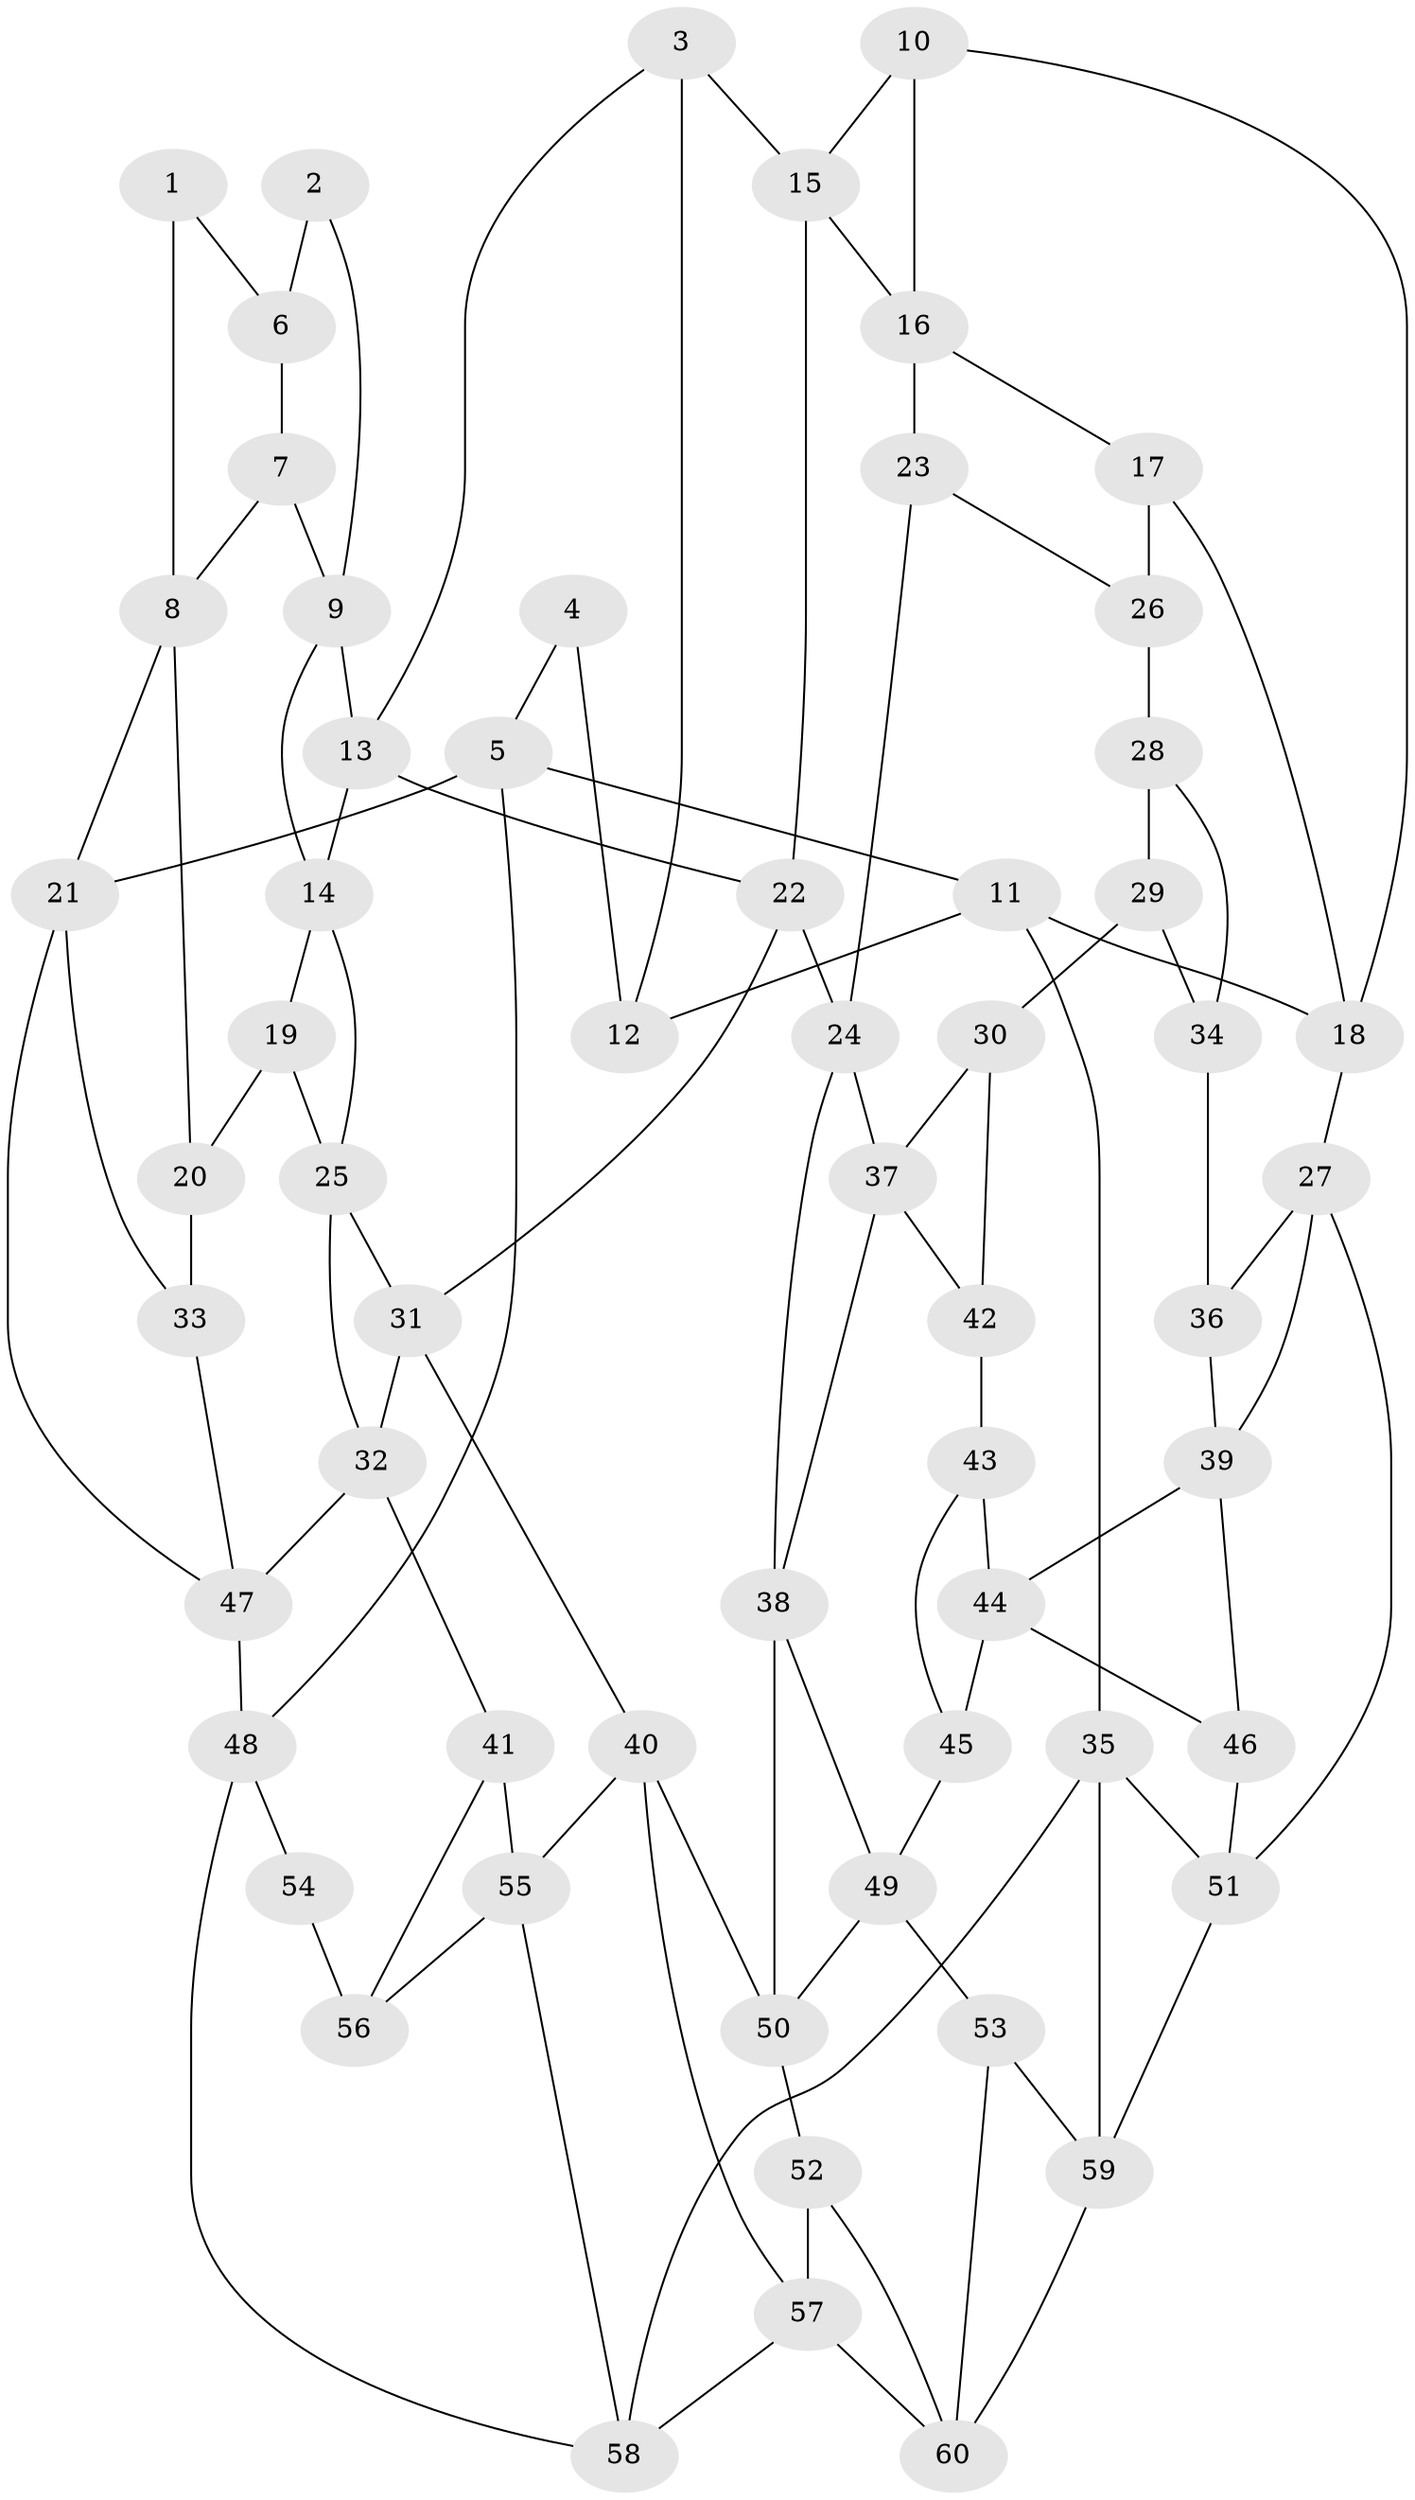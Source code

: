 // original degree distribution, {3: 0.030303030303030304, 4: 0.1919191919191919, 5: 0.5959595959595959, 6: 0.18181818181818182}
// Generated by graph-tools (version 1.1) at 2025/38/03/04/25 23:38:26]
// undirected, 60 vertices, 104 edges
graph export_dot {
  node [color=gray90,style=filled];
  1;
  2;
  3;
  4;
  5;
  6;
  7;
  8;
  9;
  10;
  11;
  12;
  13;
  14;
  15;
  16;
  17;
  18;
  19;
  20;
  21;
  22;
  23;
  24;
  25;
  26;
  27;
  28;
  29;
  30;
  31;
  32;
  33;
  34;
  35;
  36;
  37;
  38;
  39;
  40;
  41;
  42;
  43;
  44;
  45;
  46;
  47;
  48;
  49;
  50;
  51;
  52;
  53;
  54;
  55;
  56;
  57;
  58;
  59;
  60;
  1 -- 6 [weight=1.0];
  1 -- 8 [weight=1.0];
  2 -- 6 [weight=2.0];
  2 -- 9 [weight=1.0];
  3 -- 12 [weight=1.0];
  3 -- 13 [weight=1.0];
  3 -- 15 [weight=1.0];
  4 -- 5 [weight=1.0];
  4 -- 12 [weight=1.0];
  5 -- 11 [weight=1.0];
  5 -- 21 [weight=1.0];
  5 -- 48 [weight=1.0];
  6 -- 7 [weight=1.0];
  7 -- 8 [weight=1.0];
  7 -- 9 [weight=1.0];
  8 -- 20 [weight=1.0];
  8 -- 21 [weight=1.0];
  9 -- 13 [weight=1.0];
  9 -- 14 [weight=1.0];
  10 -- 15 [weight=1.0];
  10 -- 16 [weight=1.0];
  10 -- 18 [weight=1.0];
  11 -- 12 [weight=1.0];
  11 -- 18 [weight=1.0];
  11 -- 35 [weight=1.0];
  13 -- 14 [weight=1.0];
  13 -- 22 [weight=1.0];
  14 -- 19 [weight=1.0];
  14 -- 25 [weight=1.0];
  15 -- 16 [weight=1.0];
  15 -- 22 [weight=1.0];
  16 -- 17 [weight=1.0];
  16 -- 23 [weight=1.0];
  17 -- 18 [weight=1.0];
  17 -- 26 [weight=1.0];
  18 -- 27 [weight=1.0];
  19 -- 20 [weight=1.0];
  19 -- 25 [weight=1.0];
  20 -- 33 [weight=2.0];
  21 -- 33 [weight=1.0];
  21 -- 47 [weight=1.0];
  22 -- 24 [weight=1.0];
  22 -- 31 [weight=1.0];
  23 -- 24 [weight=1.0];
  23 -- 26 [weight=1.0];
  24 -- 37 [weight=1.0];
  24 -- 38 [weight=1.0];
  25 -- 31 [weight=1.0];
  25 -- 32 [weight=1.0];
  26 -- 28 [weight=2.0];
  27 -- 36 [weight=1.0];
  27 -- 39 [weight=1.0];
  27 -- 51 [weight=1.0];
  28 -- 29 [weight=1.0];
  28 -- 34 [weight=1.0];
  29 -- 30 [weight=1.0];
  29 -- 34 [weight=1.0];
  30 -- 37 [weight=1.0];
  30 -- 42 [weight=1.0];
  31 -- 32 [weight=1.0];
  31 -- 40 [weight=1.0];
  32 -- 41 [weight=1.0];
  32 -- 47 [weight=1.0];
  33 -- 47 [weight=1.0];
  34 -- 36 [weight=2.0];
  35 -- 51 [weight=1.0];
  35 -- 58 [weight=1.0];
  35 -- 59 [weight=1.0];
  36 -- 39 [weight=1.0];
  37 -- 38 [weight=1.0];
  37 -- 42 [weight=1.0];
  38 -- 49 [weight=1.0];
  38 -- 50 [weight=1.0];
  39 -- 44 [weight=1.0];
  39 -- 46 [weight=1.0];
  40 -- 50 [weight=1.0];
  40 -- 55 [weight=1.0];
  40 -- 57 [weight=1.0];
  41 -- 55 [weight=1.0];
  41 -- 56 [weight=1.0];
  42 -- 43 [weight=2.0];
  43 -- 44 [weight=1.0];
  43 -- 45 [weight=1.0];
  44 -- 45 [weight=1.0];
  44 -- 46 [weight=1.0];
  45 -- 49 [weight=1.0];
  46 -- 51 [weight=1.0];
  47 -- 48 [weight=1.0];
  48 -- 54 [weight=1.0];
  48 -- 58 [weight=1.0];
  49 -- 50 [weight=1.0];
  49 -- 53 [weight=1.0];
  50 -- 52 [weight=1.0];
  51 -- 59 [weight=1.0];
  52 -- 57 [weight=1.0];
  52 -- 60 [weight=1.0];
  53 -- 59 [weight=1.0];
  53 -- 60 [weight=1.0];
  54 -- 56 [weight=2.0];
  55 -- 56 [weight=1.0];
  55 -- 58 [weight=1.0];
  57 -- 58 [weight=1.0];
  57 -- 60 [weight=1.0];
  59 -- 60 [weight=1.0];
}
